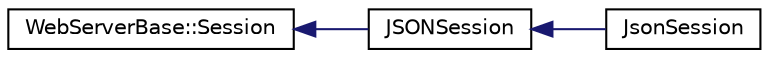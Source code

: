 digraph "Graphical Class Hierarchy"
{
 // LATEX_PDF_SIZE
  edge [fontname="Helvetica",fontsize="10",labelfontname="Helvetica",labelfontsize="10"];
  node [fontname="Helvetica",fontsize="10",shape=record];
  rankdir="LR";
  Node0 [label="WebServerBase::Session",height=0.2,width=0.4,color="black", fillcolor="white", style="filled",URL="$classWebServerBase_1_1Session.html",tooltip=" "];
  Node0 -> Node1 [dir="back",color="midnightblue",fontsize="10",style="solid",fontname="Helvetica"];
  Node1 [label="JSONSession",height=0.2,width=0.4,color="black", fillcolor="white", style="filled",URL="$classJSONSession.html",tooltip=" "];
  Node1 -> Node2 [dir="back",color="midnightblue",fontsize="10",style="solid",fontname="Helvetica"];
  Node2 [label="JsonSession",height=0.2,width=0.4,color="black", fillcolor="white", style="filled",URL="$classJsonSession.html",tooltip=" "];
}
